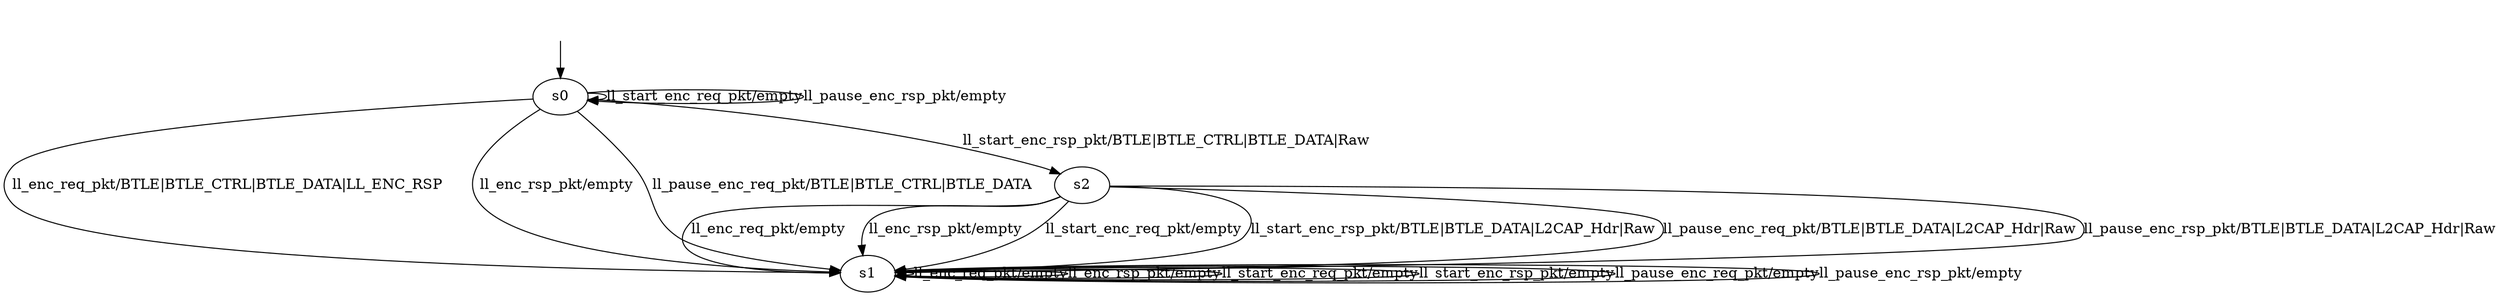 digraph esp_ble_security_att {
s0 [label="s0"];
s1 [label="s1"];
s2 [label="s2"];
s0 -> s1  [label="ll_enc_req_pkt/BTLE|BTLE_CTRL|BTLE_DATA|LL_ENC_RSP"];
s0 -> s1  [label="ll_enc_rsp_pkt/empty"];
s0 -> s0  [label="ll_start_enc_req_pkt/empty"];
s0 -> s2  [label="ll_start_enc_rsp_pkt/BTLE|BTLE_CTRL|BTLE_DATA|Raw"];
s0 -> s1  [label="ll_pause_enc_req_pkt/BTLE|BTLE_CTRL|BTLE_DATA"];
s0 -> s0  [label="ll_pause_enc_rsp_pkt/empty"];
s1 -> s1  [label="ll_enc_req_pkt/empty"];
s1 -> s1  [label="ll_enc_rsp_pkt/empty"];
s1 -> s1  [label="ll_start_enc_req_pkt/empty"];
s1 -> s1  [label="ll_start_enc_rsp_pkt/empty"];
s1 -> s1  [label="ll_pause_enc_req_pkt/empty"];
s1 -> s1  [label="ll_pause_enc_rsp_pkt/empty"];
s2 -> s1  [label="ll_enc_req_pkt/empty"];
s2 -> s1  [label="ll_enc_rsp_pkt/empty"];
s2 -> s1  [label="ll_start_enc_req_pkt/empty"];
s2 -> s1  [label="ll_start_enc_rsp_pkt/BTLE|BTLE_DATA|L2CAP_Hdr|Raw"];
s2 -> s1  [label="ll_pause_enc_req_pkt/BTLE|BTLE_DATA|L2CAP_Hdr|Raw"];
s2 -> s1  [label="ll_pause_enc_rsp_pkt/BTLE|BTLE_DATA|L2CAP_Hdr|Raw"];
__start0 [label="", shape=none];
__start0 -> s0  [label=""];
}
